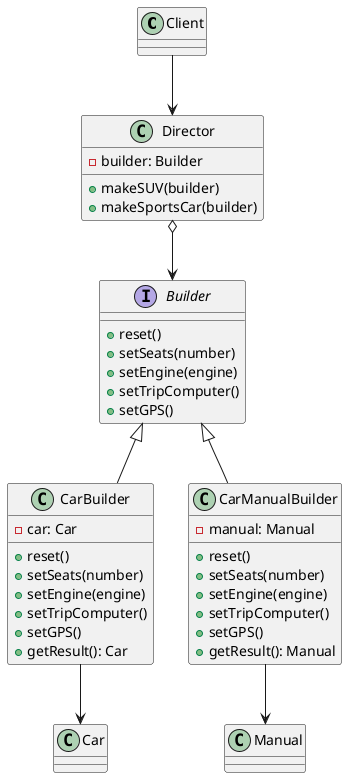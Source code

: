 @startuml

class Client {
    
}

class Director {
    - builder: Builder
    + makeSUV(builder)
    + makeSportsCar(builder)
}

interface Builder {
    + reset()
    + setSeats(number)
    + setEngine(engine)
    + setTripComputer()
    + setGPS()
}

class CarBuilder {
    - car: Car
    + reset()
    + setSeats(number)
    + setEngine(engine)
    + setTripComputer()
    + setGPS()
    + getResult(): Car
}

class CarManualBuilder {
    - manual: Manual
    + reset()
    + setSeats(number)
    + setEngine(engine)
    + setTripComputer()
    + setGPS()
    + getResult(): Manual
}

Client --> Director
Director o--> Builder
Builder <|-- CarBuilder
Builder <|-- CarManualBuilder

CarBuilder --> Car
CarManualBuilder --> Manual

@enduml